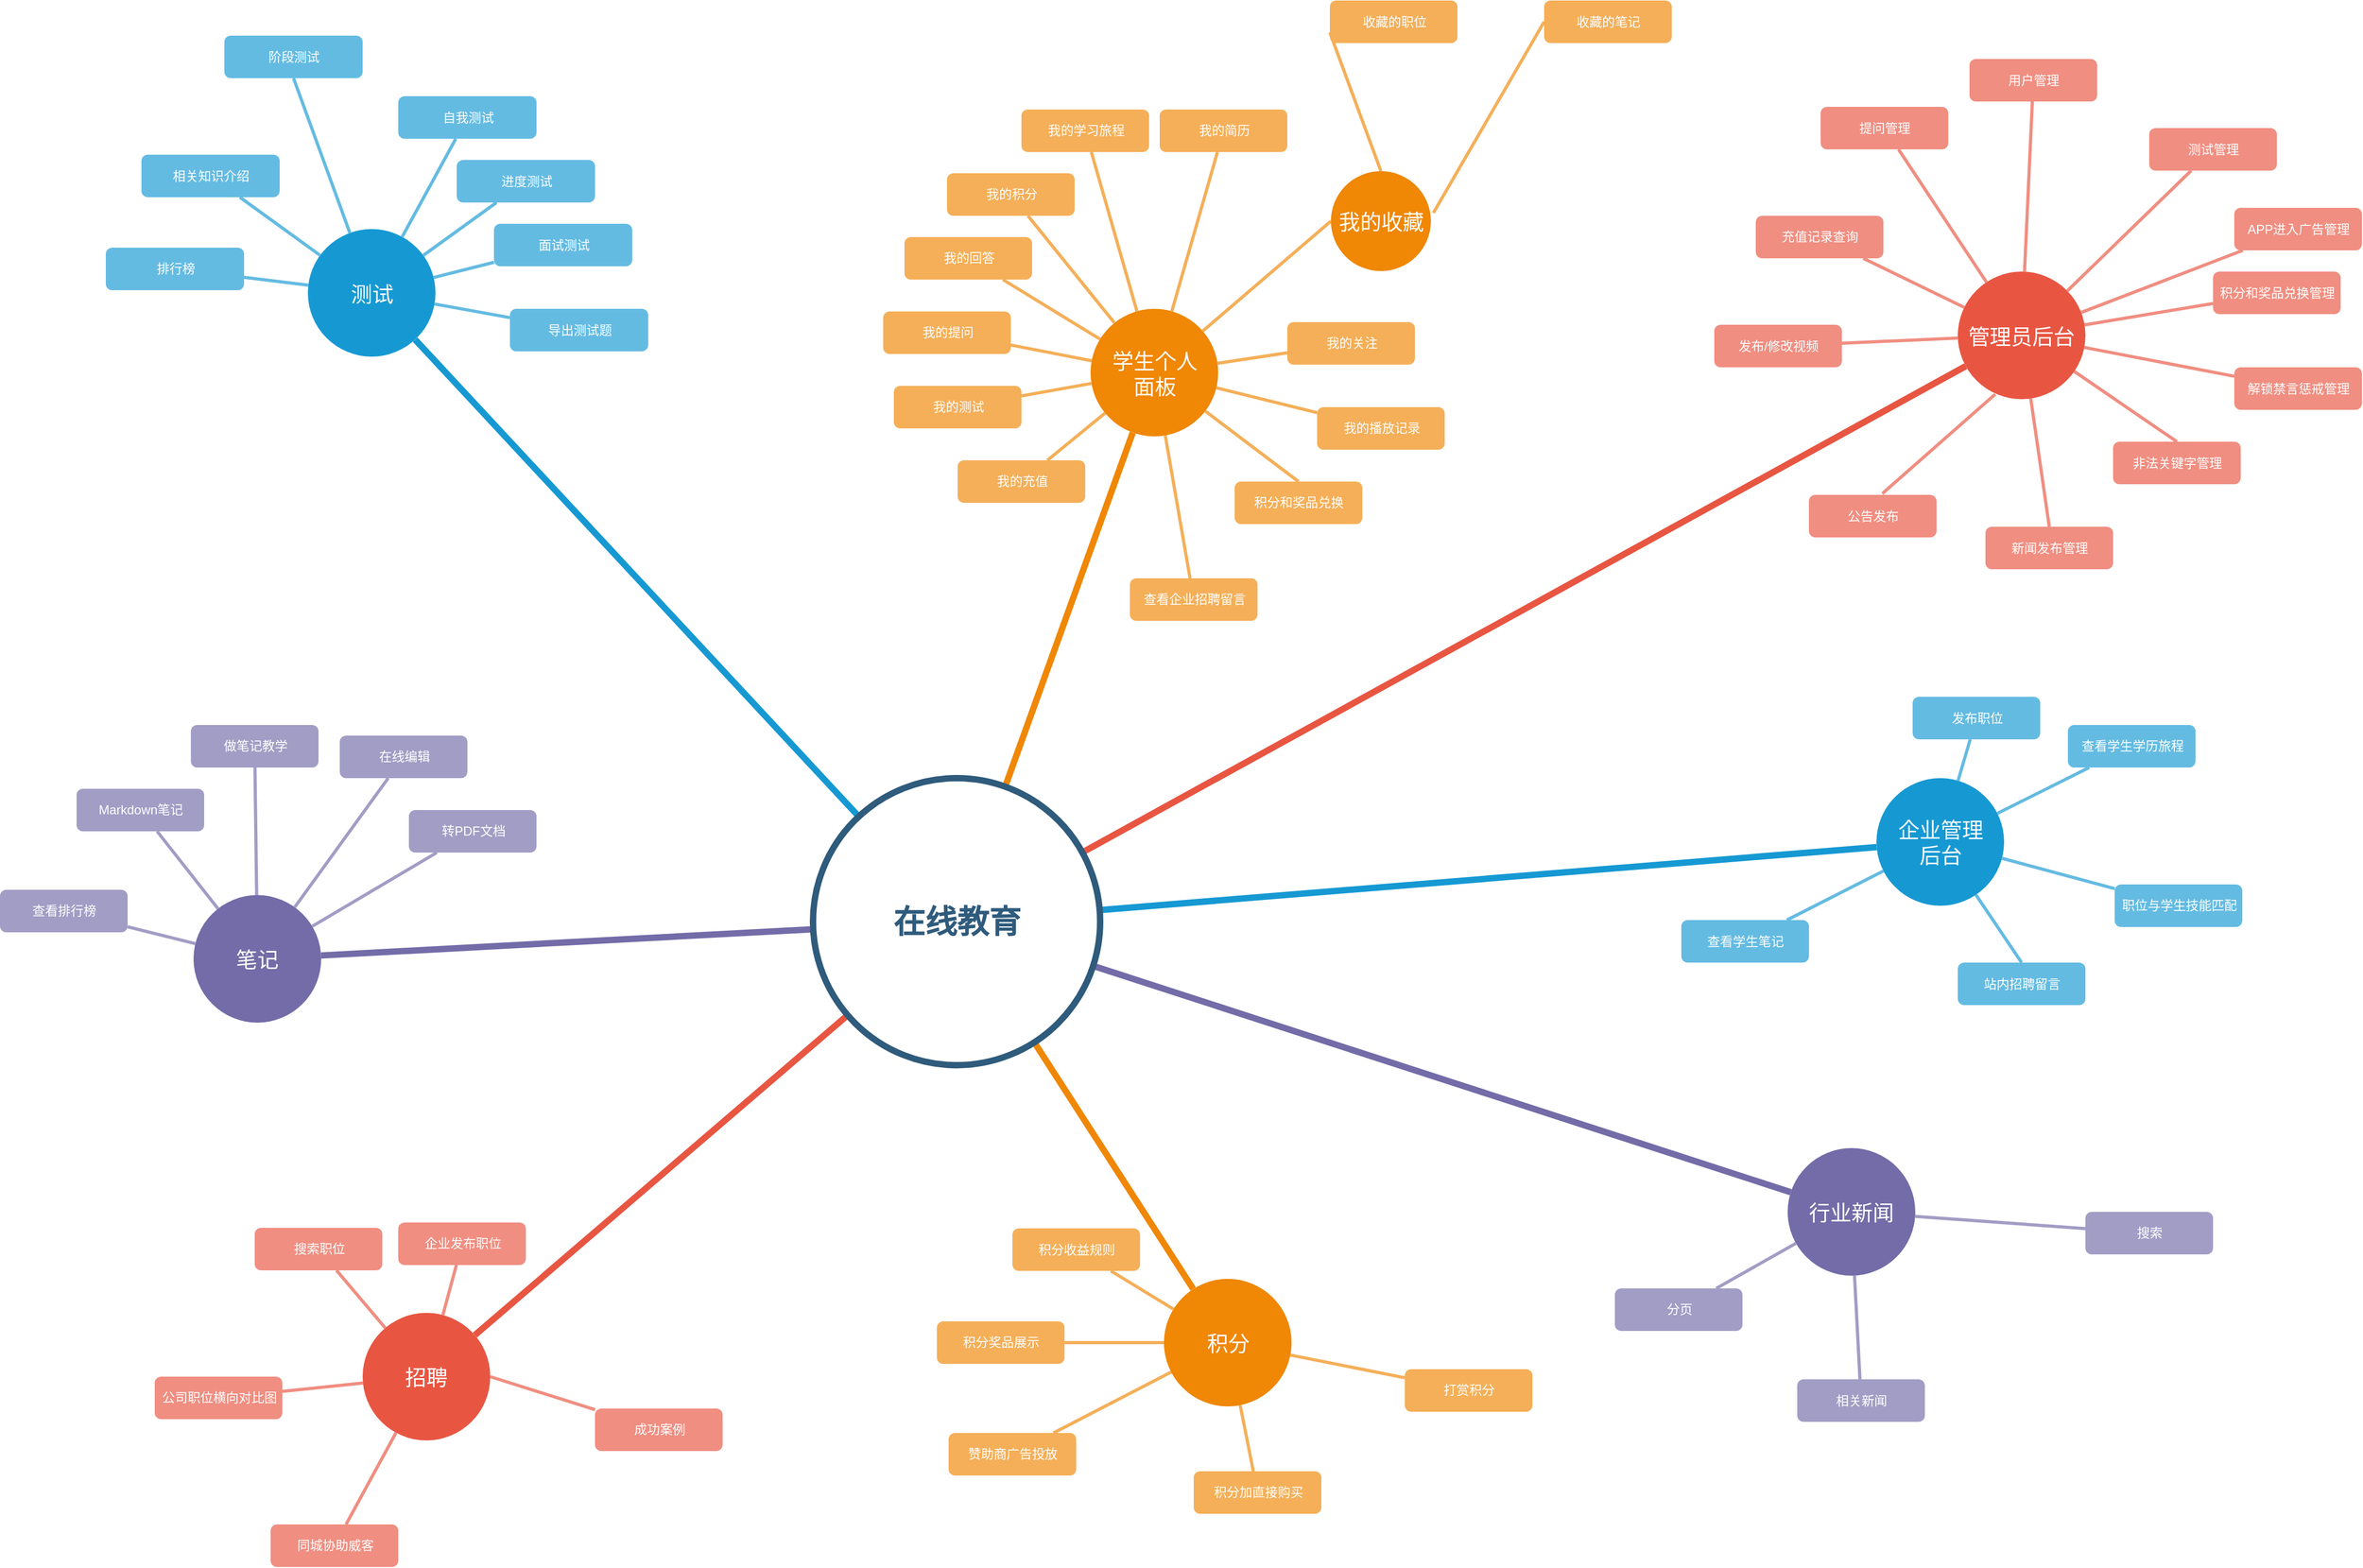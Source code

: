 <mxfile version="12.1.8" type="github" pages="1">
  <diagram id="6a731a19-8d31-9384-78a2-239565b7b9f0" name="Page-1">
    <mxGraphModel dx="901" dy="731" grid="1" gridSize="10" guides="1" tooltips="1" connect="1" arrows="1" fold="1" page="1" pageScale="1" pageWidth="1169" pageHeight="827" background="#ffffff" math="0" shadow="0">
      <root>
        <mxCell id="0"/>
        <mxCell id="1" parent="0"/>
        <mxCell id="1350" value="测试" style="ellipse;whiteSpace=wrap;html=1;shadow=0;fontFamily=Helvetica;fontSize=20;fontColor=#FFFFFF;align=center;strokeWidth=3;fillColor=#1699D3;strokeColor=none;" parent="1" vertex="1">
          <mxGeometry x="358.5" y="321.5" width="120" height="120" as="geometry"/>
        </mxCell>
        <mxCell id="1351" value="学生个人&lt;br&gt;面板" style="ellipse;whiteSpace=wrap;html=1;shadow=0;fontFamily=Helvetica;fontSize=20;fontColor=#FFFFFF;align=center;strokeWidth=3;fillColor=#F08705;strokeColor=none;gradientColor=none;" parent="1" vertex="1">
          <mxGeometry x="1094.5" y="396.5" width="120" height="120" as="geometry"/>
        </mxCell>
        <mxCell id="1352" value="管理员后台" style="ellipse;whiteSpace=wrap;html=1;shadow=0;fontFamily=Helvetica;fontSize=20;fontColor=#FFFFFF;align=center;strokeWidth=3;fillColor=#E85642;strokeColor=none;" parent="1" vertex="1">
          <mxGeometry x="1910" y="361.5" width="120" height="120" as="geometry"/>
        </mxCell>
        <mxCell id="1353" value="企业管理&lt;br&gt;后台" style="ellipse;whiteSpace=wrap;html=1;shadow=0;fontFamily=Helvetica;fontSize=20;fontColor=#FFFFFF;align=center;strokeWidth=3;fillColor=#1699D3;strokeColor=none;" parent="1" vertex="1">
          <mxGeometry x="1833.5" y="838" width="120" height="120" as="geometry"/>
        </mxCell>
        <mxCell id="1354" value="行业新闻" style="ellipse;whiteSpace=wrap;html=1;shadow=0;fontFamily=Helvetica;fontSize=20;fontColor=#FFFFFF;align=center;strokeWidth=3;fillColor=#736ca8;strokeColor=none;" parent="1" vertex="1">
          <mxGeometry x="1750" y="1186" width="120" height="120" as="geometry"/>
        </mxCell>
        <mxCell id="1355" value="积分" style="ellipse;whiteSpace=wrap;html=1;shadow=0;fontFamily=Helvetica;fontSize=20;fontColor=#FFFFFF;align=center;strokeWidth=3;fillColor=#F08705;strokeColor=none;" parent="1" vertex="1">
          <mxGeometry x="1163.5" y="1309" width="120" height="120" as="geometry"/>
        </mxCell>
        <mxCell id="1356" value="招聘" style="ellipse;whiteSpace=wrap;html=1;shadow=0;fontFamily=Helvetica;fontSize=20;fontColor=#FFFFFF;align=center;strokeWidth=3;fillColor=#E85642;strokeColor=none;" parent="1" vertex="1">
          <mxGeometry x="410" y="1341" width="120" height="120" as="geometry"/>
        </mxCell>
        <mxCell id="1357" value="我的充值" style="rounded=1;fillColor=#f5af58;strokeColor=none;strokeWidth=3;shadow=0;html=1;fontColor=#FFFFFF;" parent="1" vertex="1">
          <mxGeometry x="969.5" y="539" width="120" height="40" as="geometry"/>
        </mxCell>
        <mxCell id="1359" style="endArrow=none;strokeWidth=6;strokeColor=#1699D3;html=1;" parent="1" source="1515" target="1350" edge="1">
          <mxGeometry relative="1" as="geometry"/>
        </mxCell>
        <mxCell id="1360" style="endArrow=none;strokeWidth=6;strokeColor=#f08705;html=1;" parent="1" source="1515" target="1351" edge="1">
          <mxGeometry relative="1" as="geometry"/>
        </mxCell>
        <mxCell id="1361" style="endArrow=none;strokeWidth=6;strokeColor=#E85642;html=1;" parent="1" source="1515" target="1352" edge="1">
          <mxGeometry relative="1" as="geometry"/>
        </mxCell>
        <mxCell id="1362" style="endArrow=none;strokeWidth=6;strokeColor=#1699D3;html=1;" parent="1" source="1515" target="1353" edge="1">
          <mxGeometry relative="1" as="geometry"/>
        </mxCell>
        <mxCell id="1363" style="endArrow=none;strokeWidth=6;strokeColor=#736CA8;html=1;" parent="1" source="1515" target="1516" edge="1">
          <mxGeometry relative="1" as="geometry"/>
        </mxCell>
        <mxCell id="1364" style="endArrow=none;strokeWidth=6;strokeColor=#736ca8;html=1;" parent="1" source="1515" target="1354" edge="1">
          <mxGeometry relative="1" as="geometry"/>
        </mxCell>
        <mxCell id="1365" value="" style="edgeStyle=none;endArrow=none;strokeWidth=6;strokeColor=#F08705;html=1;" parent="1" source="1515" target="1355" edge="1">
          <mxGeometry x="181" y="226.5" width="100" height="100" as="geometry">
            <mxPoint x="181" y="326.5" as="sourcePoint"/>
            <mxPoint x="281" y="226.5" as="targetPoint"/>
          </mxGeometry>
        </mxCell>
        <mxCell id="1366" value="" style="edgeStyle=none;endArrow=none;strokeWidth=6;strokeColor=#E85642;html=1;" parent="1" source="1515" target="1356" edge="1">
          <mxGeometry x="181" y="226.5" width="100" height="100" as="geometry">
            <mxPoint x="181" y="326.5" as="sourcePoint"/>
            <mxPoint x="281" y="226.5" as="targetPoint"/>
          </mxGeometry>
        </mxCell>
        <mxCell id="1370" value="排行榜" style="rounded=1;fillColor=#64BBE2;strokeColor=none;strokeWidth=3;shadow=0;html=1;fontColor=#FFFFFF;" parent="1" vertex="1">
          <mxGeometry x="168.5" y="339" width="130" height="40" as="geometry"/>
        </mxCell>
        <mxCell id="1371" value="相关知识介绍" style="rounded=1;fillColor=#64BBE2;strokeColor=none;strokeWidth=3;shadow=0;html=1;fontColor=#FFFFFF;" parent="1" vertex="1">
          <mxGeometry x="202" y="251.5" width="130" height="40" as="geometry"/>
        </mxCell>
        <mxCell id="1372" value="阶段测试" style="rounded=1;fillColor=#64BBE2;strokeColor=none;strokeWidth=3;shadow=0;html=1;fontColor=#FFFFFF;" parent="1" vertex="1">
          <mxGeometry x="280" y="139.5" width="130" height="40" as="geometry"/>
        </mxCell>
        <mxCell id="1373" value="自我测试" style="rounded=1;fillColor=#64BBE2;strokeColor=none;strokeWidth=3;shadow=0;html=1;fontColor=#FFFFFF;" parent="1" vertex="1">
          <mxGeometry x="443.5" y="196.5" width="130" height="40" as="geometry"/>
        </mxCell>
        <mxCell id="1374" value="进度测试" style="rounded=1;fillColor=#64BBE2;strokeColor=none;strokeWidth=3;shadow=0;html=1;fontColor=#FFFFFF;" parent="1" vertex="1">
          <mxGeometry x="498.5" y="256.5" width="130" height="40" as="geometry"/>
        </mxCell>
        <mxCell id="1375" value="面试测试" style="rounded=1;fillColor=#64BBE2;strokeColor=none;strokeWidth=3;shadow=0;html=1;fontColor=#FFFFFF;" parent="1" vertex="1">
          <mxGeometry x="533.5" y="316.5" width="130" height="40" as="geometry"/>
        </mxCell>
        <mxCell id="1376" value="导出测试题" style="rounded=1;fillColor=#64BBE2;strokeColor=none;strokeWidth=3;shadow=0;html=1;fontColor=#FFFFFF;" parent="1" vertex="1">
          <mxGeometry x="548.5" y="396.5" width="130" height="40" as="geometry"/>
        </mxCell>
        <mxCell id="1377" value="" style="edgeStyle=none;endArrow=none;strokeWidth=3;strokeColor=#64BBE2;html=1;" parent="1" source="1350" target="1376" edge="1">
          <mxGeometry x="-386.5" y="106.5" width="100" height="100" as="geometry">
            <mxPoint x="-386.5" y="206.5" as="sourcePoint"/>
            <mxPoint x="-286.5" y="106.5" as="targetPoint"/>
          </mxGeometry>
        </mxCell>
        <mxCell id="1382" value="" style="edgeStyle=none;endArrow=none;strokeWidth=3;strokeColor=#64BBE2;html=1;" parent="1" source="1350" target="1370" edge="1">
          <mxGeometry x="-386.5" y="106.5" width="100" height="100" as="geometry">
            <mxPoint x="-386.5" y="206.5" as="sourcePoint"/>
            <mxPoint x="-286.5" y="106.5" as="targetPoint"/>
          </mxGeometry>
        </mxCell>
        <mxCell id="1383" value="" style="edgeStyle=none;endArrow=none;strokeWidth=3;strokeColor=#64BBE2;html=1;" parent="1" source="1350" target="1371" edge="1">
          <mxGeometry x="-386.5" y="106.5" width="100" height="100" as="geometry">
            <mxPoint x="-386.5" y="206.5" as="sourcePoint"/>
            <mxPoint x="-286.5" y="106.5" as="targetPoint"/>
          </mxGeometry>
        </mxCell>
        <mxCell id="1384" value="" style="edgeStyle=none;endArrow=none;strokeWidth=3;strokeColor=#64BBE2;html=1;entryX=0.5;entryY=1;entryDx=0;entryDy=0;" parent="1" source="1350" target="1372" edge="1">
          <mxGeometry x="-386.5" y="106.5" width="100" height="100" as="geometry">
            <mxPoint x="-386.5" y="206.5" as="sourcePoint"/>
            <mxPoint x="339.689" y="176.5" as="targetPoint"/>
          </mxGeometry>
        </mxCell>
        <mxCell id="1385" value="" style="edgeStyle=none;endArrow=none;strokeWidth=3;strokeColor=#64BBE2;html=1;" parent="1" source="1350" target="1373" edge="1">
          <mxGeometry x="-386.5" y="106.5" width="100" height="100" as="geometry">
            <mxPoint x="-386.5" y="206.5" as="sourcePoint"/>
            <mxPoint x="-286.5" y="106.5" as="targetPoint"/>
          </mxGeometry>
        </mxCell>
        <mxCell id="1386" value="" style="edgeStyle=none;endArrow=none;strokeWidth=3;strokeColor=#64BBE2;html=1;" parent="1" source="1350" target="1374" edge="1">
          <mxGeometry x="-386.5" y="106.5" width="100" height="100" as="geometry">
            <mxPoint x="-386.5" y="206.5" as="sourcePoint"/>
            <mxPoint x="-286.5" y="106.5" as="targetPoint"/>
          </mxGeometry>
        </mxCell>
        <mxCell id="1387" value="" style="edgeStyle=none;endArrow=none;strokeWidth=3;strokeColor=#64BBE2;html=1;" parent="1" source="1350" target="1375" edge="1">
          <mxGeometry x="-386.5" y="106.5" width="100" height="100" as="geometry">
            <mxPoint x="-386.5" y="206.5" as="sourcePoint"/>
            <mxPoint x="-286.5" y="106.5" as="targetPoint"/>
          </mxGeometry>
        </mxCell>
        <mxCell id="1388" value="我的测试" style="rounded=1;fillColor=#f5af58;strokeColor=none;strokeWidth=3;shadow=0;html=1;fontColor=#FFFFFF;" parent="1" vertex="1">
          <mxGeometry x="909.5" y="469" width="120" height="40" as="geometry"/>
        </mxCell>
        <mxCell id="1389" value="我的提问" style="rounded=1;fillColor=#f5af58;strokeColor=none;strokeWidth=3;shadow=0;html=1;fontColor=#FFFFFF;" parent="1" vertex="1">
          <mxGeometry x="899.5" y="399" width="120" height="40" as="geometry"/>
        </mxCell>
        <mxCell id="1390" value="我的回答" style="rounded=1;fillColor=#f5af58;strokeColor=none;strokeWidth=3;shadow=0;html=1;fontColor=#FFFFFF;" parent="1" vertex="1">
          <mxGeometry x="919.5" y="329" width="120" height="40" as="geometry"/>
        </mxCell>
        <mxCell id="1391" value="我的积分" style="rounded=1;fillColor=#f5af58;strokeColor=none;strokeWidth=3;shadow=0;html=1;fontColor=#FFFFFF;" parent="1" vertex="1">
          <mxGeometry x="959.5" y="269" width="120" height="40" as="geometry"/>
        </mxCell>
        <mxCell id="1392" value="我的学习旅程" style="rounded=1;fillColor=#f5af58;strokeColor=none;strokeWidth=3;shadow=0;html=1;fontColor=#FFFFFF;" parent="1" vertex="1">
          <mxGeometry x="1029.5" y="209" width="120" height="40" as="geometry"/>
        </mxCell>
        <mxCell id="1393" value="我的简历" style="rounded=1;fillColor=#f5af58;strokeColor=none;strokeWidth=3;shadow=0;html=1;fontColor=#FFFFFF;" parent="1" vertex="1">
          <mxGeometry x="1159.5" y="209" width="120" height="40" as="geometry"/>
        </mxCell>
        <mxCell id="1395" value="我的关注" style="rounded=1;fillColor=#f5af58;strokeColor=none;strokeWidth=3;shadow=0;html=1;fontColor=#FFFFFF;" parent="1" vertex="1">
          <mxGeometry x="1279.5" y="409" width="120" height="40" as="geometry"/>
        </mxCell>
        <mxCell id="1396" value="我的播放记录" style="rounded=1;fillColor=#f5af58;strokeColor=none;strokeWidth=3;shadow=0;html=1;fontColor=#FFFFFF;" parent="1" vertex="1">
          <mxGeometry x="1307.5" y="489" width="120" height="40" as="geometry"/>
        </mxCell>
        <mxCell id="1399" value="" style="edgeStyle=none;endArrow=none;strokeWidth=3;strokeColor=#F5AF58;html=1;" parent="1" source="1351" target="1357" edge="1">
          <mxGeometry x="-0.5" y="149" width="100" height="100" as="geometry">
            <mxPoint x="-0.5" y="249" as="sourcePoint"/>
            <mxPoint x="99.5" y="149" as="targetPoint"/>
          </mxGeometry>
        </mxCell>
        <mxCell id="1400" value="" style="edgeStyle=none;endArrow=none;strokeWidth=3;strokeColor=#F5AF58;html=1;" parent="1" source="1351" target="1388" edge="1">
          <mxGeometry x="-0.5" y="149" width="100" height="100" as="geometry">
            <mxPoint x="-0.5" y="249" as="sourcePoint"/>
            <mxPoint x="99.5" y="149" as="targetPoint"/>
          </mxGeometry>
        </mxCell>
        <mxCell id="1401" value="" style="edgeStyle=none;endArrow=none;strokeWidth=3;strokeColor=#F5AF58;html=1;" parent="1" source="1351" target="1389" edge="1">
          <mxGeometry x="-0.5" y="149" width="100" height="100" as="geometry">
            <mxPoint x="-0.5" y="249" as="sourcePoint"/>
            <mxPoint x="99.5" y="149" as="targetPoint"/>
          </mxGeometry>
        </mxCell>
        <mxCell id="1402" value="" style="edgeStyle=none;endArrow=none;strokeWidth=3;strokeColor=#F5AF58;html=1;" parent="1" source="1351" target="1390" edge="1">
          <mxGeometry x="-0.5" y="149" width="100" height="100" as="geometry">
            <mxPoint x="-0.5" y="249" as="sourcePoint"/>
            <mxPoint x="99.5" y="149" as="targetPoint"/>
          </mxGeometry>
        </mxCell>
        <mxCell id="1403" value="" style="edgeStyle=none;endArrow=none;strokeWidth=3;strokeColor=#F5AF58;html=1;" parent="1" source="1351" target="1391" edge="1">
          <mxGeometry x="-0.5" y="149" width="100" height="100" as="geometry">
            <mxPoint x="-0.5" y="249" as="sourcePoint"/>
            <mxPoint x="99.5" y="149" as="targetPoint"/>
          </mxGeometry>
        </mxCell>
        <mxCell id="1404" value="" style="edgeStyle=none;endArrow=none;strokeWidth=3;strokeColor=#F5AF58;html=1;" parent="1" source="1351" target="1392" edge="1">
          <mxGeometry x="-0.5" y="149" width="100" height="100" as="geometry">
            <mxPoint x="-0.5" y="249" as="sourcePoint"/>
            <mxPoint x="99.5" y="149" as="targetPoint"/>
          </mxGeometry>
        </mxCell>
        <mxCell id="1405" value="" style="edgeStyle=none;endArrow=none;strokeWidth=3;strokeColor=#F5AF58;html=1;" parent="1" source="1351" target="1393" edge="1">
          <mxGeometry x="-0.5" y="149" width="100" height="100" as="geometry">
            <mxPoint x="-0.5" y="249" as="sourcePoint"/>
            <mxPoint x="99.5" y="149" as="targetPoint"/>
          </mxGeometry>
        </mxCell>
        <mxCell id="1406" value="" style="edgeStyle=none;endArrow=none;strokeWidth=3;strokeColor=#F5AF58;html=1;entryX=0;entryY=0.5;entryDx=0;entryDy=0;" parent="1" source="1351" target="_AoqAwSx505wwbxLwA1B-1558" edge="1">
          <mxGeometry x="-0.5" y="149" width="100" height="100" as="geometry">
            <mxPoint x="-0.5" y="249" as="sourcePoint"/>
            <mxPoint x="1270.929" y="309" as="targetPoint"/>
          </mxGeometry>
        </mxCell>
        <mxCell id="1407" value="" style="edgeStyle=none;endArrow=none;strokeWidth=3;strokeColor=#F5AF58;html=1;" parent="1" source="1351" target="1395" edge="1">
          <mxGeometry x="-0.5" y="149" width="100" height="100" as="geometry">
            <mxPoint x="-0.5" y="249" as="sourcePoint"/>
            <mxPoint x="99.5" y="149" as="targetPoint"/>
          </mxGeometry>
        </mxCell>
        <mxCell id="1408" value="" style="edgeStyle=none;endArrow=none;strokeWidth=3;strokeColor=#F5AF58;html=1;" parent="1" source="1351" target="1396" edge="1">
          <mxGeometry x="-0.5" y="149" width="100" height="100" as="geometry">
            <mxPoint x="-0.5" y="249" as="sourcePoint"/>
            <mxPoint x="99.5" y="149" as="targetPoint"/>
          </mxGeometry>
        </mxCell>
        <mxCell id="1413" value="发布/修改视频" style="rounded=1;fillColor=#f08e81;strokeColor=none;strokeWidth=3;shadow=0;html=1;fontColor=#FFFFFF;" parent="1" vertex="1">
          <mxGeometry x="1681" y="411.5" width="120" height="40" as="geometry"/>
        </mxCell>
        <mxCell id="1414" value="充值记录查询" style="rounded=1;fillColor=#f08e81;strokeColor=none;strokeWidth=3;shadow=0;html=1;fontColor=#FFFFFF;" parent="1" vertex="1">
          <mxGeometry x="1720" y="309" width="120" height="40" as="geometry"/>
        </mxCell>
        <mxCell id="1415" value="提问管理" style="rounded=1;fillColor=#f08e81;strokeColor=none;strokeWidth=3;shadow=0;html=1;fontColor=#FFFFFF;" parent="1" vertex="1">
          <mxGeometry x="1781" y="206.5" width="120" height="40" as="geometry"/>
        </mxCell>
        <mxCell id="1416" value="用户管理" style="rounded=1;fillColor=#f08e81;strokeColor=none;strokeWidth=3;shadow=0;html=1;fontColor=#FFFFFF;" parent="1" vertex="1">
          <mxGeometry x="1921" y="161.5" width="120" height="40" as="geometry"/>
        </mxCell>
        <mxCell id="1417" value="测试管理" style="rounded=1;fillColor=#f08e81;strokeColor=none;strokeWidth=3;shadow=0;html=1;fontColor=#FFFFFF;" parent="1" vertex="1">
          <mxGeometry x="2090" y="226.5" width="120" height="40" as="geometry"/>
        </mxCell>
        <mxCell id="1424" value="" style="edgeStyle=none;endArrow=none;strokeWidth=3;strokeColor=#F08E81;html=1;" parent="1" source="1352" target="1413" edge="1">
          <mxGeometry x="243.5" y="48.5" width="100" height="100" as="geometry">
            <mxPoint x="243.5" y="148.5" as="sourcePoint"/>
            <mxPoint x="343.5" y="48.5" as="targetPoint"/>
          </mxGeometry>
        </mxCell>
        <mxCell id="1425" value="" style="edgeStyle=none;endArrow=none;strokeWidth=3;strokeColor=#F08E81;html=1;" parent="1" source="1352" target="1414" edge="1">
          <mxGeometry x="243.5" y="48.5" width="100" height="100" as="geometry">
            <mxPoint x="243.5" y="148.5" as="sourcePoint"/>
            <mxPoint x="343.5" y="48.5" as="targetPoint"/>
          </mxGeometry>
        </mxCell>
        <mxCell id="1426" value="" style="edgeStyle=none;endArrow=none;strokeWidth=3;strokeColor=#F08E81;html=1;" parent="1" source="1352" target="1415" edge="1">
          <mxGeometry x="243.5" y="48.5" width="100" height="100" as="geometry">
            <mxPoint x="243.5" y="148.5" as="sourcePoint"/>
            <mxPoint x="343.5" y="48.5" as="targetPoint"/>
          </mxGeometry>
        </mxCell>
        <mxCell id="1427" value="" style="edgeStyle=none;endArrow=none;strokeWidth=3;strokeColor=#F08E81;html=1;" parent="1" source="1352" target="1416" edge="1">
          <mxGeometry x="243.5" y="48.5" width="100" height="100" as="geometry">
            <mxPoint x="243.5" y="148.5" as="sourcePoint"/>
            <mxPoint x="343.5" y="48.5" as="targetPoint"/>
          </mxGeometry>
        </mxCell>
        <mxCell id="1428" value="" style="edgeStyle=none;endArrow=none;strokeWidth=3;strokeColor=#F08E81;html=1;" parent="1" source="1352" target="1417" edge="1">
          <mxGeometry x="243.5" y="48.5" width="100" height="100" as="geometry">
            <mxPoint x="243.5" y="148.5" as="sourcePoint"/>
            <mxPoint x="343.5" y="48.5" as="targetPoint"/>
          </mxGeometry>
        </mxCell>
        <mxCell id="1435" value="查看学生笔记" style="rounded=1;fillColor=#64BBE2;strokeColor=none;strokeWidth=3;shadow=0;html=1;fontColor=#FFFFFF;" parent="1" vertex="1">
          <mxGeometry x="1650" y="971.5" width="120" height="40" as="geometry"/>
        </mxCell>
        <mxCell id="1436" value="发布职位" style="rounded=1;fillColor=#64BBE2;strokeColor=none;strokeWidth=3;shadow=0;html=1;fontColor=#FFFFFF;" parent="1" vertex="1">
          <mxGeometry x="1867.5" y="761.5" width="120" height="40" as="geometry"/>
        </mxCell>
        <mxCell id="1437" value="查看学生学历旅程" style="rounded=1;fillColor=#64BBE2;strokeColor=none;strokeWidth=3;shadow=0;html=1;fontColor=#FFFFFF;" parent="1" vertex="1">
          <mxGeometry x="2013.5" y="788" width="120" height="40" as="geometry"/>
        </mxCell>
        <mxCell id="1438" value="职位与学生技能匹配" style="rounded=1;fillColor=#64BBE2;strokeColor=none;strokeWidth=3;shadow=0;html=1;fontColor=#FFFFFF;" parent="1" vertex="1">
          <mxGeometry x="2057.5" y="938" width="120" height="40" as="geometry"/>
        </mxCell>
        <mxCell id="1446" value="" style="edgeStyle=none;endArrow=none;strokeWidth=3;strokeColor=#64BBE2;html=1;" parent="1" source="1353" target="1435" edge="1">
          <mxGeometry x="-126.5" y="228" width="100" height="100" as="geometry">
            <mxPoint x="-126.5" y="328" as="sourcePoint"/>
            <mxPoint x="-26.5" y="228" as="targetPoint"/>
          </mxGeometry>
        </mxCell>
        <mxCell id="1447" value="" style="edgeStyle=none;endArrow=none;strokeWidth=3;strokeColor=#64BBE2;html=1;" parent="1" source="1353" target="1436" edge="1">
          <mxGeometry x="-126.5" y="228" width="100" height="100" as="geometry">
            <mxPoint x="-126.5" y="328" as="sourcePoint"/>
            <mxPoint x="-26.5" y="228" as="targetPoint"/>
          </mxGeometry>
        </mxCell>
        <mxCell id="1448" value="" style="edgeStyle=none;endArrow=none;strokeWidth=3;strokeColor=#64BBE2;html=1;" parent="1" source="1353" target="1437" edge="1">
          <mxGeometry x="-126.5" y="228" width="100" height="100" as="geometry">
            <mxPoint x="-126.5" y="328" as="sourcePoint"/>
            <mxPoint x="-26.5" y="228" as="targetPoint"/>
          </mxGeometry>
        </mxCell>
        <mxCell id="1449" value="" style="edgeStyle=none;endArrow=none;strokeWidth=3;strokeColor=#64BBE2;html=1;" parent="1" source="1353" target="1438" edge="1">
          <mxGeometry x="-126.5" y="228" width="100" height="100" as="geometry">
            <mxPoint x="-126.5" y="328" as="sourcePoint"/>
            <mxPoint x="-26.5" y="228" as="targetPoint"/>
          </mxGeometry>
        </mxCell>
        <mxCell id="1459" value="搜索" style="rounded=1;fillColor=#a29dc5;strokeColor=none;strokeWidth=3;shadow=0;html=1;fontColor=#FFFFFF;" parent="1" vertex="1">
          <mxGeometry x="2030" y="1246" width="120" height="40" as="geometry"/>
        </mxCell>
        <mxCell id="1461" value="相关新闻" style="rounded=1;fillColor=#a29dc5;strokeColor=none;strokeWidth=3;shadow=0;html=1;fontColor=#FFFFFF;" parent="1" vertex="1">
          <mxGeometry x="1759" y="1403.5" width="120" height="40" as="geometry"/>
        </mxCell>
        <mxCell id="1464" value="" style="edgeStyle=none;endArrow=none;strokeWidth=3;strokeColor=#A29DC5;html=1;" parent="1" source="1354" target="1461" edge="1">
          <mxGeometry x="480" y="28.5" width="100" height="100" as="geometry">
            <mxPoint x="480" y="128.5" as="sourcePoint"/>
            <mxPoint x="580" y="28.5" as="targetPoint"/>
          </mxGeometry>
        </mxCell>
        <mxCell id="1473" value="打赏积分" style="rounded=1;fillColor=#f5af58;strokeColor=none;strokeWidth=3;shadow=0;html=1;fontColor=#FFFFFF;" parent="1" vertex="1">
          <mxGeometry x="1390" y="1394" width="120" height="40" as="geometry"/>
        </mxCell>
        <mxCell id="1474" value="积分加直接购买" style="rounded=1;fillColor=#f5af58;strokeColor=none;strokeWidth=3;shadow=0;html=1;fontColor=#FFFFFF;" parent="1" vertex="1">
          <mxGeometry x="1191.5" y="1490" width="120" height="40" as="geometry"/>
        </mxCell>
        <mxCell id="1475" value="赞助商广告投放" style="rounded=1;fillColor=#f5af58;strokeColor=none;strokeWidth=3;shadow=0;html=1;fontColor=#FFFFFF;" parent="1" vertex="1">
          <mxGeometry x="961" y="1454" width="120" height="40" as="geometry"/>
        </mxCell>
        <mxCell id="1476" value="积分奖品展示" style="rounded=1;fillColor=#f5af58;strokeColor=none;strokeWidth=3;shadow=0;html=1;fontColor=#FFFFFF;" parent="1" vertex="1">
          <mxGeometry x="950" y="1349" width="120" height="40" as="geometry"/>
        </mxCell>
        <mxCell id="1477" value="积分收益规则" style="rounded=1;fillColor=#f5af58;strokeColor=none;strokeWidth=3;shadow=0;html=1;fontColor=#FFFFFF;" parent="1" vertex="1">
          <mxGeometry x="1021" y="1261.5" width="120" height="40" as="geometry"/>
        </mxCell>
        <mxCell id="1485" value="" style="edgeStyle=none;endArrow=none;strokeWidth=3;strokeColor=#F5AF58;html=1;" parent="1" source="1355" target="1473" edge="1">
          <mxGeometry x="243.5" y="39" width="100" height="100" as="geometry">
            <mxPoint x="243.5" y="139" as="sourcePoint"/>
            <mxPoint x="343.5" y="39" as="targetPoint"/>
          </mxGeometry>
        </mxCell>
        <mxCell id="1486" value="" style="edgeStyle=none;endArrow=none;strokeWidth=3;strokeColor=#F5AF58;html=1;" parent="1" source="1355" target="1474" edge="1">
          <mxGeometry x="243.5" y="39" width="100" height="100" as="geometry">
            <mxPoint x="243.5" y="139" as="sourcePoint"/>
            <mxPoint x="343.5" y="39" as="targetPoint"/>
          </mxGeometry>
        </mxCell>
        <mxCell id="1487" value="" style="edgeStyle=none;endArrow=none;strokeWidth=3;strokeColor=#F5AF58;html=1;" parent="1" source="1355" target="1475" edge="1">
          <mxGeometry x="243.5" y="39" width="100" height="100" as="geometry">
            <mxPoint x="243.5" y="139" as="sourcePoint"/>
            <mxPoint x="343.5" y="39" as="targetPoint"/>
          </mxGeometry>
        </mxCell>
        <mxCell id="1488" value="" style="edgeStyle=none;endArrow=none;strokeWidth=3;strokeColor=#F5AF58;html=1;" parent="1" source="1355" target="1476" edge="1">
          <mxGeometry x="243.5" y="39" width="100" height="100" as="geometry">
            <mxPoint x="243.5" y="139" as="sourcePoint"/>
            <mxPoint x="343.5" y="39" as="targetPoint"/>
          </mxGeometry>
        </mxCell>
        <mxCell id="1489" value="" style="edgeStyle=none;endArrow=none;strokeWidth=3;strokeColor=#F5AF58;html=1;" parent="1" source="1355" target="1477" edge="1">
          <mxGeometry x="243.5" y="39" width="100" height="100" as="geometry">
            <mxPoint x="243.5" y="139" as="sourcePoint"/>
            <mxPoint x="343.5" y="39" as="targetPoint"/>
          </mxGeometry>
        </mxCell>
        <mxCell id="1490" value="企业发布职位" style="rounded=1;fillColor=#f08e81;strokeColor=none;strokeWidth=3;shadow=0;html=1;fontColor=#FFFFFF;" parent="1" vertex="1">
          <mxGeometry x="443.5" y="1256" width="120" height="40" as="geometry"/>
        </mxCell>
        <mxCell id="1491" value="搜索职位" style="rounded=1;fillColor=#f08e81;strokeColor=none;strokeWidth=3;shadow=0;html=1;fontColor=#FFFFFF;" parent="1" vertex="1">
          <mxGeometry x="308.5" y="1261" width="120" height="40" as="geometry"/>
        </mxCell>
        <mxCell id="1492" value="公司职位横向对比图" style="rounded=1;fillColor=#f08e81;strokeColor=none;strokeWidth=3;shadow=0;html=1;fontColor=#FFFFFF;" parent="1" vertex="1">
          <mxGeometry x="214.5" y="1401" width="120" height="40" as="geometry"/>
        </mxCell>
        <mxCell id="1503" value="" style="edgeStyle=none;endArrow=none;strokeWidth=3;strokeColor=#F08E81;html=1;" parent="1" source="1356" target="1490" edge="1">
          <mxGeometry x="8.5" y="301" width="100" height="100" as="geometry">
            <mxPoint x="8.5" y="401" as="sourcePoint"/>
            <mxPoint x="108.5" y="301" as="targetPoint"/>
          </mxGeometry>
        </mxCell>
        <mxCell id="1504" value="" style="edgeStyle=none;endArrow=none;strokeWidth=3;strokeColor=#F08E81;html=1;" parent="1" source="1356" target="1491" edge="1">
          <mxGeometry x="8.5" y="301" width="100" height="100" as="geometry">
            <mxPoint x="8.5" y="401" as="sourcePoint"/>
            <mxPoint x="108.5" y="301" as="targetPoint"/>
          </mxGeometry>
        </mxCell>
        <mxCell id="1505" value="" style="edgeStyle=none;endArrow=none;strokeWidth=3;strokeColor=#F08E81;html=1;" parent="1" source="1356" target="1492" edge="1">
          <mxGeometry x="8.5" y="301" width="100" height="100" as="geometry">
            <mxPoint x="8.5" y="401" as="sourcePoint"/>
            <mxPoint x="108.5" y="301" as="targetPoint"/>
          </mxGeometry>
        </mxCell>
        <mxCell id="1514" style="edgeStyle=orthogonalEdgeStyle;rounded=0;html=1;exitX=0.75;exitY=0;entryX=0.75;entryY=0;startArrow=none;startFill=0;endArrow=block;endFill=1;jettySize=auto;orthogonalLoop=1;strokeColor=#12aab5;strokeWidth=6;fontSize=20;fontColor=#2F5B7C;" parent="1" source="1414" target="1414" edge="1">
          <mxGeometry relative="1" as="geometry"/>
        </mxCell>
        <mxCell id="1515" value="在线教育" style="ellipse;whiteSpace=wrap;html=1;shadow=0;fontFamily=Helvetica;fontSize=30;fontColor=#2F5B7C;align=center;strokeColor=#2F5B7C;strokeWidth=6;fillColor=#FFFFFF;fontStyle=1;gradientColor=none;" parent="1" vertex="1">
          <mxGeometry x="833.5" y="838" width="270" height="270" as="geometry"/>
        </mxCell>
        <mxCell id="1516" value="笔记" style="ellipse;whiteSpace=wrap;html=1;shadow=0;fontFamily=Helvetica;fontSize=20;fontColor=#FFFFFF;align=center;strokeWidth=3;fillColor=#736ca8;strokeColor=none;" parent="1" vertex="1">
          <mxGeometry x="251" y="948" width="120" height="120" as="geometry"/>
        </mxCell>
        <mxCell id="1517" value="Markdown笔记" style="rounded=1;fillColor=#a29dc5;strokeColor=none;strokeWidth=3;shadow=0;html=1;fontColor=#FFFFFF;" parent="1" vertex="1">
          <mxGeometry x="141" y="848" width="120" height="40" as="geometry"/>
        </mxCell>
        <mxCell id="1518" value="做笔记教学" style="rounded=1;fillColor=#a29dc5;strokeColor=none;strokeWidth=3;shadow=0;html=1;fontColor=#FFFFFF;" parent="1" vertex="1">
          <mxGeometry x="248.5" y="788" width="120" height="40" as="geometry"/>
        </mxCell>
        <mxCell id="1519" value="在线编辑" style="rounded=1;fillColor=#a29dc5;strokeColor=none;strokeWidth=3;shadow=0;html=1;fontColor=#FFFFFF;" parent="1" vertex="1">
          <mxGeometry x="388.5" y="798" width="120" height="40" as="geometry"/>
        </mxCell>
        <mxCell id="1520" value="转PDF文档" style="rounded=1;fillColor=#a29dc5;strokeColor=none;strokeWidth=3;shadow=0;html=1;fontColor=#FFFFFF;" parent="1" vertex="1">
          <mxGeometry x="453.5" y="868" width="120" height="40" as="geometry"/>
        </mxCell>
        <mxCell id="1521" value="查看排行榜" style="rounded=1;fillColor=#a29dc5;strokeColor=none;strokeWidth=3;shadow=0;html=1;fontColor=#FFFFFF;" parent="1" vertex="1">
          <mxGeometry x="69" y="943" width="120" height="40" as="geometry"/>
        </mxCell>
        <mxCell id="1528" value="" style="edgeStyle=none;endArrow=none;strokeWidth=3;strokeColor=#A29DC5;html=1;" parent="1" source="1516" target="1517" edge="1">
          <mxGeometry x="-1559" y="-77" width="100" height="100" as="geometry">
            <mxPoint x="-1559" y="23" as="sourcePoint"/>
            <mxPoint x="-1459" y="-77" as="targetPoint"/>
          </mxGeometry>
        </mxCell>
        <mxCell id="1530" value="" style="edgeStyle=none;endArrow=none;strokeWidth=3;strokeColor=#A29DC5;html=1;" parent="1" source="1516" target="1518" edge="1">
          <mxGeometry x="-1559" y="-77" width="100" height="100" as="geometry">
            <mxPoint x="-1559" y="23" as="sourcePoint"/>
            <mxPoint x="-1459" y="-77" as="targetPoint"/>
          </mxGeometry>
        </mxCell>
        <mxCell id="1531" value="" style="edgeStyle=none;endArrow=none;strokeWidth=3;strokeColor=#A29DC5;html=1;" parent="1" source="1516" target="1519" edge="1">
          <mxGeometry x="-1559" y="-77" width="100" height="100" as="geometry">
            <mxPoint x="-1559" y="23" as="sourcePoint"/>
            <mxPoint x="-1459" y="-77" as="targetPoint"/>
          </mxGeometry>
        </mxCell>
        <mxCell id="1532" value="" style="edgeStyle=none;endArrow=none;strokeWidth=3;strokeColor=#A29DC5;html=1;" parent="1" source="1516" target="1520" edge="1">
          <mxGeometry x="-1559" y="-77" width="100" height="100" as="geometry">
            <mxPoint x="-1559" y="23" as="sourcePoint"/>
            <mxPoint x="-1459" y="-77" as="targetPoint"/>
          </mxGeometry>
        </mxCell>
        <mxCell id="1533" value="" style="edgeStyle=none;endArrow=none;strokeWidth=3;strokeColor=#A29DC5;html=1;" parent="1" source="1516" target="1521" edge="1">
          <mxGeometry x="-1559" y="-77" width="100" height="100" as="geometry">
            <mxPoint x="-1559" y="23" as="sourcePoint"/>
            <mxPoint x="-1459" y="-77" as="targetPoint"/>
          </mxGeometry>
        </mxCell>
        <mxCell id="1541" value="" style="edgeStyle=none;endArrow=none;strokeWidth=3;strokeColor=#A29DC5;html=1;" parent="1" source="1354" target="1459" edge="1">
          <mxGeometry x="-945" y="-276.5" width="100" height="100" as="geometry">
            <mxPoint x="-945" y="-176.5" as="sourcePoint"/>
            <mxPoint x="-845" y="-276.5" as="targetPoint"/>
          </mxGeometry>
        </mxCell>
        <mxCell id="1542" style="edgeStyle=none;rounded=0;html=1;exitX=0.5;exitY=1;endArrow=none;endFill=0;jettySize=auto;orthogonalLoop=1;strokeColor=#736CA8;strokeWidth=2;fillColor=#64bbe2;fontSize=20;fontColor=#23445D;" parent="1" edge="1">
          <mxGeometry relative="1" as="geometry">
            <mxPoint x="76" y="998" as="sourcePoint"/>
            <mxPoint x="76" y="998" as="targetPoint"/>
          </mxGeometry>
        </mxCell>
        <mxCell id="_AoqAwSx505wwbxLwA1B-1542" value="收藏的职位" style="rounded=1;fillColor=#f5af58;strokeColor=none;strokeWidth=3;shadow=0;html=1;fontColor=#FFFFFF;" vertex="1" parent="1">
          <mxGeometry x="1319.5" y="106.5" width="120" height="40" as="geometry"/>
        </mxCell>
        <mxCell id="_AoqAwSx505wwbxLwA1B-1543" value="" style="edgeStyle=none;endArrow=none;strokeWidth=3;strokeColor=#F5AF58;html=1;entryX=0;entryY=0.75;entryDx=0;entryDy=0;exitX=0.5;exitY=0;exitDx=0;exitDy=0;" edge="1" parent="1" source="_AoqAwSx505wwbxLwA1B-1558" target="_AoqAwSx505wwbxLwA1B-1542">
          <mxGeometry x="13.5" y="31.5" width="100" height="100" as="geometry">
            <mxPoint x="1293.5" y="141.5" as="sourcePoint"/>
            <mxPoint x="1308.5" y="304.577" as="targetPoint"/>
          </mxGeometry>
        </mxCell>
        <mxCell id="_AoqAwSx505wwbxLwA1B-1544" value="收藏的笔记" style="rounded=1;fillColor=#f5af58;strokeColor=none;strokeWidth=3;shadow=0;html=1;fontColor=#FFFFFF;" vertex="1" parent="1">
          <mxGeometry x="1521" y="106.5" width="120" height="40" as="geometry"/>
        </mxCell>
        <mxCell id="_AoqAwSx505wwbxLwA1B-1545" value="" style="edgeStyle=none;endArrow=none;strokeWidth=3;strokeColor=#F5AF58;html=1;entryX=0;entryY=0.5;entryDx=0;entryDy=0;exitX=1.025;exitY=0.418;exitDx=0;exitDy=0;exitPerimeter=0;" edge="1" parent="1" source="_AoqAwSx505wwbxLwA1B-1558" target="_AoqAwSx505wwbxLwA1B-1544">
          <mxGeometry x="23.5" y="41.5" width="100" height="100" as="geometry">
            <mxPoint x="1353.5" y="151.5" as="sourcePoint"/>
            <mxPoint x="1413.5" y="81.5" as="targetPoint"/>
          </mxGeometry>
        </mxCell>
        <mxCell id="_AoqAwSx505wwbxLwA1B-1558" value="我的收藏" style="ellipse;whiteSpace=wrap;html=1;shadow=0;fontFamily=Helvetica;fontSize=20;fontColor=#FFFFFF;align=center;strokeWidth=3;fillColor=#F08705;strokeColor=none;gradientColor=none;" vertex="1" parent="1">
          <mxGeometry x="1320.5" y="267" width="94" height="94" as="geometry"/>
        </mxCell>
        <mxCell id="_AoqAwSx505wwbxLwA1B-1559" value="积分和奖品兑换" style="rounded=1;fillColor=#f5af58;strokeColor=none;strokeWidth=3;shadow=0;html=1;fontColor=#FFFFFF;" vertex="1" parent="1">
          <mxGeometry x="1230" y="559" width="120" height="40" as="geometry"/>
        </mxCell>
        <mxCell id="_AoqAwSx505wwbxLwA1B-1560" value="" style="edgeStyle=none;endArrow=none;strokeWidth=3;strokeColor=#F5AF58;html=1;entryX=0.5;entryY=0;entryDx=0;entryDy=0;" edge="1" parent="1" source="1351" target="_AoqAwSx505wwbxLwA1B-1559">
          <mxGeometry x="9.5" y="159" width="100" height="100" as="geometry">
            <mxPoint x="1225.501" y="460.539" as="sourcePoint"/>
            <mxPoint x="1325.5" y="499" as="targetPoint"/>
          </mxGeometry>
        </mxCell>
        <mxCell id="_AoqAwSx505wwbxLwA1B-1561" value="积分和奖品兑换管理" style="rounded=1;fillColor=#f08e81;strokeColor=none;strokeWidth=3;shadow=0;html=1;fontColor=#FFFFFF;" vertex="1" parent="1">
          <mxGeometry x="2150" y="361.5" width="120" height="40" as="geometry"/>
        </mxCell>
        <mxCell id="_AoqAwSx505wwbxLwA1B-1564" value="" style="edgeStyle=none;endArrow=none;strokeWidth=3;strokeColor=#F08E81;html=1;exitX=0;exitY=0.75;exitDx=0;exitDy=0;" edge="1" parent="1" source="_AoqAwSx505wwbxLwA1B-1561" target="1352">
          <mxGeometry x="253.5" y="58.5" width="100" height="100" as="geometry">
            <mxPoint x="1933.376" y="401.306" as="sourcePoint"/>
            <mxPoint x="1836.163" y="359" as="targetPoint"/>
          </mxGeometry>
        </mxCell>
        <mxCell id="_AoqAwSx505wwbxLwA1B-1568" value="新闻发布管理" style="rounded=1;fillColor=#F08E81;strokeColor=none;strokeWidth=3;shadow=0;html=1;fontColor=#FFFFFF;" vertex="1" parent="1">
          <mxGeometry x="1936" y="601.5" width="120" height="40" as="geometry"/>
        </mxCell>
        <mxCell id="_AoqAwSx505wwbxLwA1B-1570" value="非法关键字管理" style="rounded=1;fillColor=#F08E81;strokeColor=none;strokeWidth=3;shadow=0;html=1;fontColor=#FFFFFF;" vertex="1" parent="1">
          <mxGeometry x="2056" y="521.5" width="120" height="40" as="geometry"/>
        </mxCell>
        <mxCell id="_AoqAwSx505wwbxLwA1B-1572" value="分页" style="rounded=1;fillColor=#a29dc5;strokeColor=none;strokeWidth=3;shadow=0;html=1;fontColor=#FFFFFF;" vertex="1" parent="1">
          <mxGeometry x="1587.5" y="1318" width="120" height="40" as="geometry"/>
        </mxCell>
        <mxCell id="_AoqAwSx505wwbxLwA1B-1573" value="" style="edgeStyle=none;endArrow=none;strokeWidth=3;strokeColor=#A29DC5;html=1;" edge="1" parent="1" source="_AoqAwSx505wwbxLwA1B-1572" target="1354">
          <mxGeometry x="490" y="38.5" width="100" height="100" as="geometry">
            <mxPoint x="1836.077" y="1308.429" as="sourcePoint"/>
            <mxPoint x="1830.081" y="1413.5" as="targetPoint"/>
          </mxGeometry>
        </mxCell>
        <mxCell id="_AoqAwSx505wwbxLwA1B-1574" value="公告发布" style="rounded=1;fillColor=#F08E81;strokeColor=none;strokeWidth=3;shadow=0;html=1;fontColor=#FFFFFF;" vertex="1" parent="1">
          <mxGeometry x="1770" y="571.5" width="120" height="40" as="geometry"/>
        </mxCell>
        <mxCell id="_AoqAwSx505wwbxLwA1B-1576" value="APP进入广告管理" style="rounded=1;fillColor=#F08E81;strokeColor=none;strokeWidth=3;shadow=0;html=1;fontColor=#FFFFFF;" vertex="1" parent="1">
          <mxGeometry x="2170" y="301.5" width="120" height="40" as="geometry"/>
        </mxCell>
        <mxCell id="_AoqAwSx505wwbxLwA1B-1578" value="解锁禁言惩戒管理" style="rounded=1;fillColor=#F08E81;strokeColor=none;strokeWidth=3;shadow=0;html=1;fontColor=#FFFFFF;" vertex="1" parent="1">
          <mxGeometry x="2170" y="451.5" width="120" height="40" as="geometry"/>
        </mxCell>
        <mxCell id="_AoqAwSx505wwbxLwA1B-1580" value="" style="edgeStyle=none;endArrow=none;strokeWidth=3;strokeColor=#F08E81;html=1;" edge="1" parent="1" source="_AoqAwSx505wwbxLwA1B-1578" target="1352">
          <mxGeometry x="263.5" y="68.5" width="100" height="100" as="geometry">
            <mxPoint x="2160" y="401.5" as="sourcePoint"/>
            <mxPoint x="2047.978" y="417.101" as="targetPoint"/>
          </mxGeometry>
        </mxCell>
        <mxCell id="_AoqAwSx505wwbxLwA1B-1581" value="" style="edgeStyle=none;endArrow=none;strokeWidth=3;strokeColor=#F08E81;html=1;exitX=0.5;exitY=0;exitDx=0;exitDy=0;" edge="1" parent="1" source="_AoqAwSx505wwbxLwA1B-1568" target="1352">
          <mxGeometry x="273.5" y="78.5" width="100" height="100" as="geometry">
            <mxPoint x="2180" y="467.998" as="sourcePoint"/>
            <mxPoint x="2047.057" y="438.082" as="targetPoint"/>
          </mxGeometry>
        </mxCell>
        <mxCell id="_AoqAwSx505wwbxLwA1B-1582" value="" style="edgeStyle=none;endArrow=none;strokeWidth=3;strokeColor=#F08E81;html=1;entryX=0.5;entryY=0;entryDx=0;entryDy=0;" edge="1" parent="1" source="1352" target="_AoqAwSx505wwbxLwA1B-1570">
          <mxGeometry x="283.5" y="88.5" width="100" height="100" as="geometry">
            <mxPoint x="1882.5" y="561.5" as="sourcePoint"/>
            <mxPoint x="1951.76" y="472.436" as="targetPoint"/>
          </mxGeometry>
        </mxCell>
        <mxCell id="_AoqAwSx505wwbxLwA1B-1583" value="" style="edgeStyle=none;endArrow=none;strokeWidth=3;strokeColor=#F08E81;html=1;" edge="1" parent="1" source="_AoqAwSx505wwbxLwA1B-1576" target="1352">
          <mxGeometry x="263.5" y="68.5" width="100" height="100" as="geometry">
            <mxPoint x="2160" y="401.5" as="sourcePoint"/>
            <mxPoint x="2047.978" y="417.101" as="targetPoint"/>
          </mxGeometry>
        </mxCell>
        <mxCell id="_AoqAwSx505wwbxLwA1B-1584" value="" style="edgeStyle=none;endArrow=none;strokeWidth=3;strokeColor=#F08E81;html=1;exitX=0.575;exitY=-0.029;exitDx=0;exitDy=0;exitPerimeter=0;entryX=0.293;entryY=0.961;entryDx=0;entryDy=0;entryPerimeter=0;" edge="1" parent="1" source="_AoqAwSx505wwbxLwA1B-1574" target="1352">
          <mxGeometry x="283.5" y="88.5" width="100" height="100" as="geometry">
            <mxPoint x="2006" y="611.5" as="sourcePoint"/>
            <mxPoint x="1994.087" y="484.739" as="targetPoint"/>
          </mxGeometry>
        </mxCell>
        <mxCell id="_AoqAwSx505wwbxLwA1B-1587" value="站内招聘留言" style="rounded=1;fillColor=#64BBE2;strokeColor=none;strokeWidth=3;shadow=0;html=1;fontColor=#FFFFFF;" vertex="1" parent="1">
          <mxGeometry x="1910" y="1011.5" width="120" height="40" as="geometry"/>
        </mxCell>
        <mxCell id="_AoqAwSx505wwbxLwA1B-1588" value="" style="edgeStyle=none;endArrow=none;strokeWidth=3;strokeColor=#64BBE2;html=1;entryX=0.5;entryY=0;entryDx=0;entryDy=0;" edge="1" parent="1" source="1353" target="_AoqAwSx505wwbxLwA1B-1587">
          <mxGeometry x="-116.5" y="238" width="100" height="100" as="geometry">
            <mxPoint x="1961.624" y="922.885" as="sourcePoint"/>
            <mxPoint x="2067.5" y="951.929" as="targetPoint"/>
          </mxGeometry>
        </mxCell>
        <mxCell id="_AoqAwSx505wwbxLwA1B-1590" value="查看企业招聘留言" style="rounded=1;fillColor=#f5af58;strokeColor=none;strokeWidth=3;shadow=0;html=1;fontColor=#FFFFFF;" vertex="1" parent="1">
          <mxGeometry x="1131.5" y="650" width="120" height="40" as="geometry"/>
        </mxCell>
        <mxCell id="_AoqAwSx505wwbxLwA1B-1591" value="" style="edgeStyle=none;endArrow=none;strokeWidth=3;strokeColor=#F5AF58;html=1;" edge="1" parent="1" source="1351" target="_AoqAwSx505wwbxLwA1B-1590">
          <mxGeometry x="19.5" y="169" width="100" height="100" as="geometry">
            <mxPoint x="1212.377" y="502.663" as="sourcePoint"/>
            <mxPoint x="1300" y="569" as="targetPoint"/>
          </mxGeometry>
        </mxCell>
        <mxCell id="_AoqAwSx505wwbxLwA1B-1592" value="成功案例" style="rounded=1;fillColor=#f08e81;strokeColor=none;strokeWidth=3;shadow=0;html=1;fontColor=#FFFFFF;" vertex="1" parent="1">
          <mxGeometry x="628.5" y="1431" width="120" height="40" as="geometry"/>
        </mxCell>
        <mxCell id="_AoqAwSx505wwbxLwA1B-1593" value="" style="edgeStyle=none;endArrow=none;strokeWidth=3;strokeColor=#F08E81;html=1;exitX=1;exitY=0.5;exitDx=0;exitDy=0;" edge="1" parent="1" source="1356" target="_AoqAwSx505wwbxLwA1B-1592">
          <mxGeometry x="18.5" y="311" width="100" height="100" as="geometry">
            <mxPoint x="484.848" y="1441.989" as="sourcePoint"/>
            <mxPoint x="509.826" y="1306" as="targetPoint"/>
          </mxGeometry>
        </mxCell>
        <mxCell id="_AoqAwSx505wwbxLwA1B-1594" value="同城协助威客" style="rounded=1;fillColor=#f08e81;strokeColor=none;strokeWidth=3;shadow=0;html=1;fontColor=#FFFFFF;" vertex="1" parent="1">
          <mxGeometry x="323.5" y="1540" width="120" height="40" as="geometry"/>
        </mxCell>
        <mxCell id="_AoqAwSx505wwbxLwA1B-1595" value="" style="edgeStyle=none;endArrow=none;strokeWidth=3;strokeColor=#F08E81;html=1;" edge="1" parent="1" source="1356" target="_AoqAwSx505wwbxLwA1B-1594">
          <mxGeometry x="28.5" y="321" width="100" height="100" as="geometry">
            <mxPoint x="540.0" y="1411" as="sourcePoint"/>
            <mxPoint x="638.5" y="1442.073" as="targetPoint"/>
          </mxGeometry>
        </mxCell>
      </root>
    </mxGraphModel>
  </diagram>
</mxfile>
